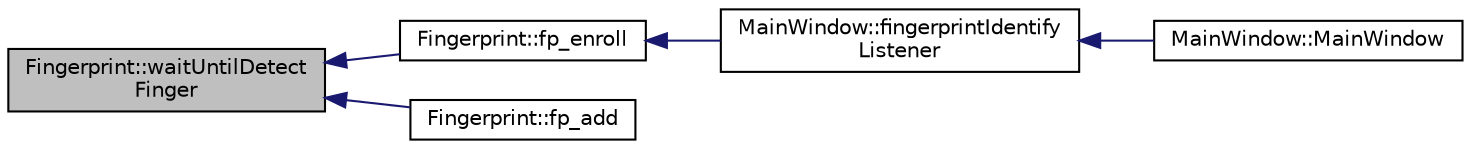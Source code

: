 digraph "Fingerprint::waitUntilDetectFinger"
{
  edge [fontname="Helvetica",fontsize="10",labelfontname="Helvetica",labelfontsize="10"];
  node [fontname="Helvetica",fontsize="10",shape=record];
  rankdir="LR";
  Node1 [label="Fingerprint::waitUntilDetect\lFinger",height=0.2,width=0.4,color="black", fillcolor="grey75", style="filled", fontcolor="black"];
  Node1 -> Node2 [dir="back",color="midnightblue",fontsize="10",style="solid"];
  Node2 [label="Fingerprint::fp_enroll",height=0.2,width=0.4,color="black", fillcolor="white", style="filled",URL="$class_fingerprint.html#a15586c8d302933731eca34e4242edbb2",tooltip="Enroll user fingerprint data in to an empty memory, only read user finger one. "];
  Node2 -> Node3 [dir="back",color="midnightblue",fontsize="10",style="solid"];
  Node3 [label="MainWindow::fingerprintIdentify\lListener",height=0.2,width=0.4,color="black", fillcolor="white", style="filled",URL="$class_main_window.html#a9abddf234c9231f465917c318b3ba6b2",tooltip="Listener for fingerprint sensor. "];
  Node3 -> Node4 [dir="back",color="midnightblue",fontsize="10",style="solid"];
  Node4 [label="MainWindow::MainWindow",height=0.2,width=0.4,color="black", fillcolor="white", style="filled",URL="$class_main_window.html#a996c5a2b6f77944776856f08ec30858d",tooltip="MainWindow Constructor. "];
  Node1 -> Node5 [dir="back",color="midnightblue",fontsize="10",style="solid"];
  Node5 [label="Fingerprint::fp_add",height=0.2,width=0.4,color="black", fillcolor="white", style="filled",URL="$class_fingerprint.html#a1cc52c07387ff07cc26427cb9d3f3d71",tooltip="Enroll user fingerprint data in to an empty memory, read user finger twice. "];
}
